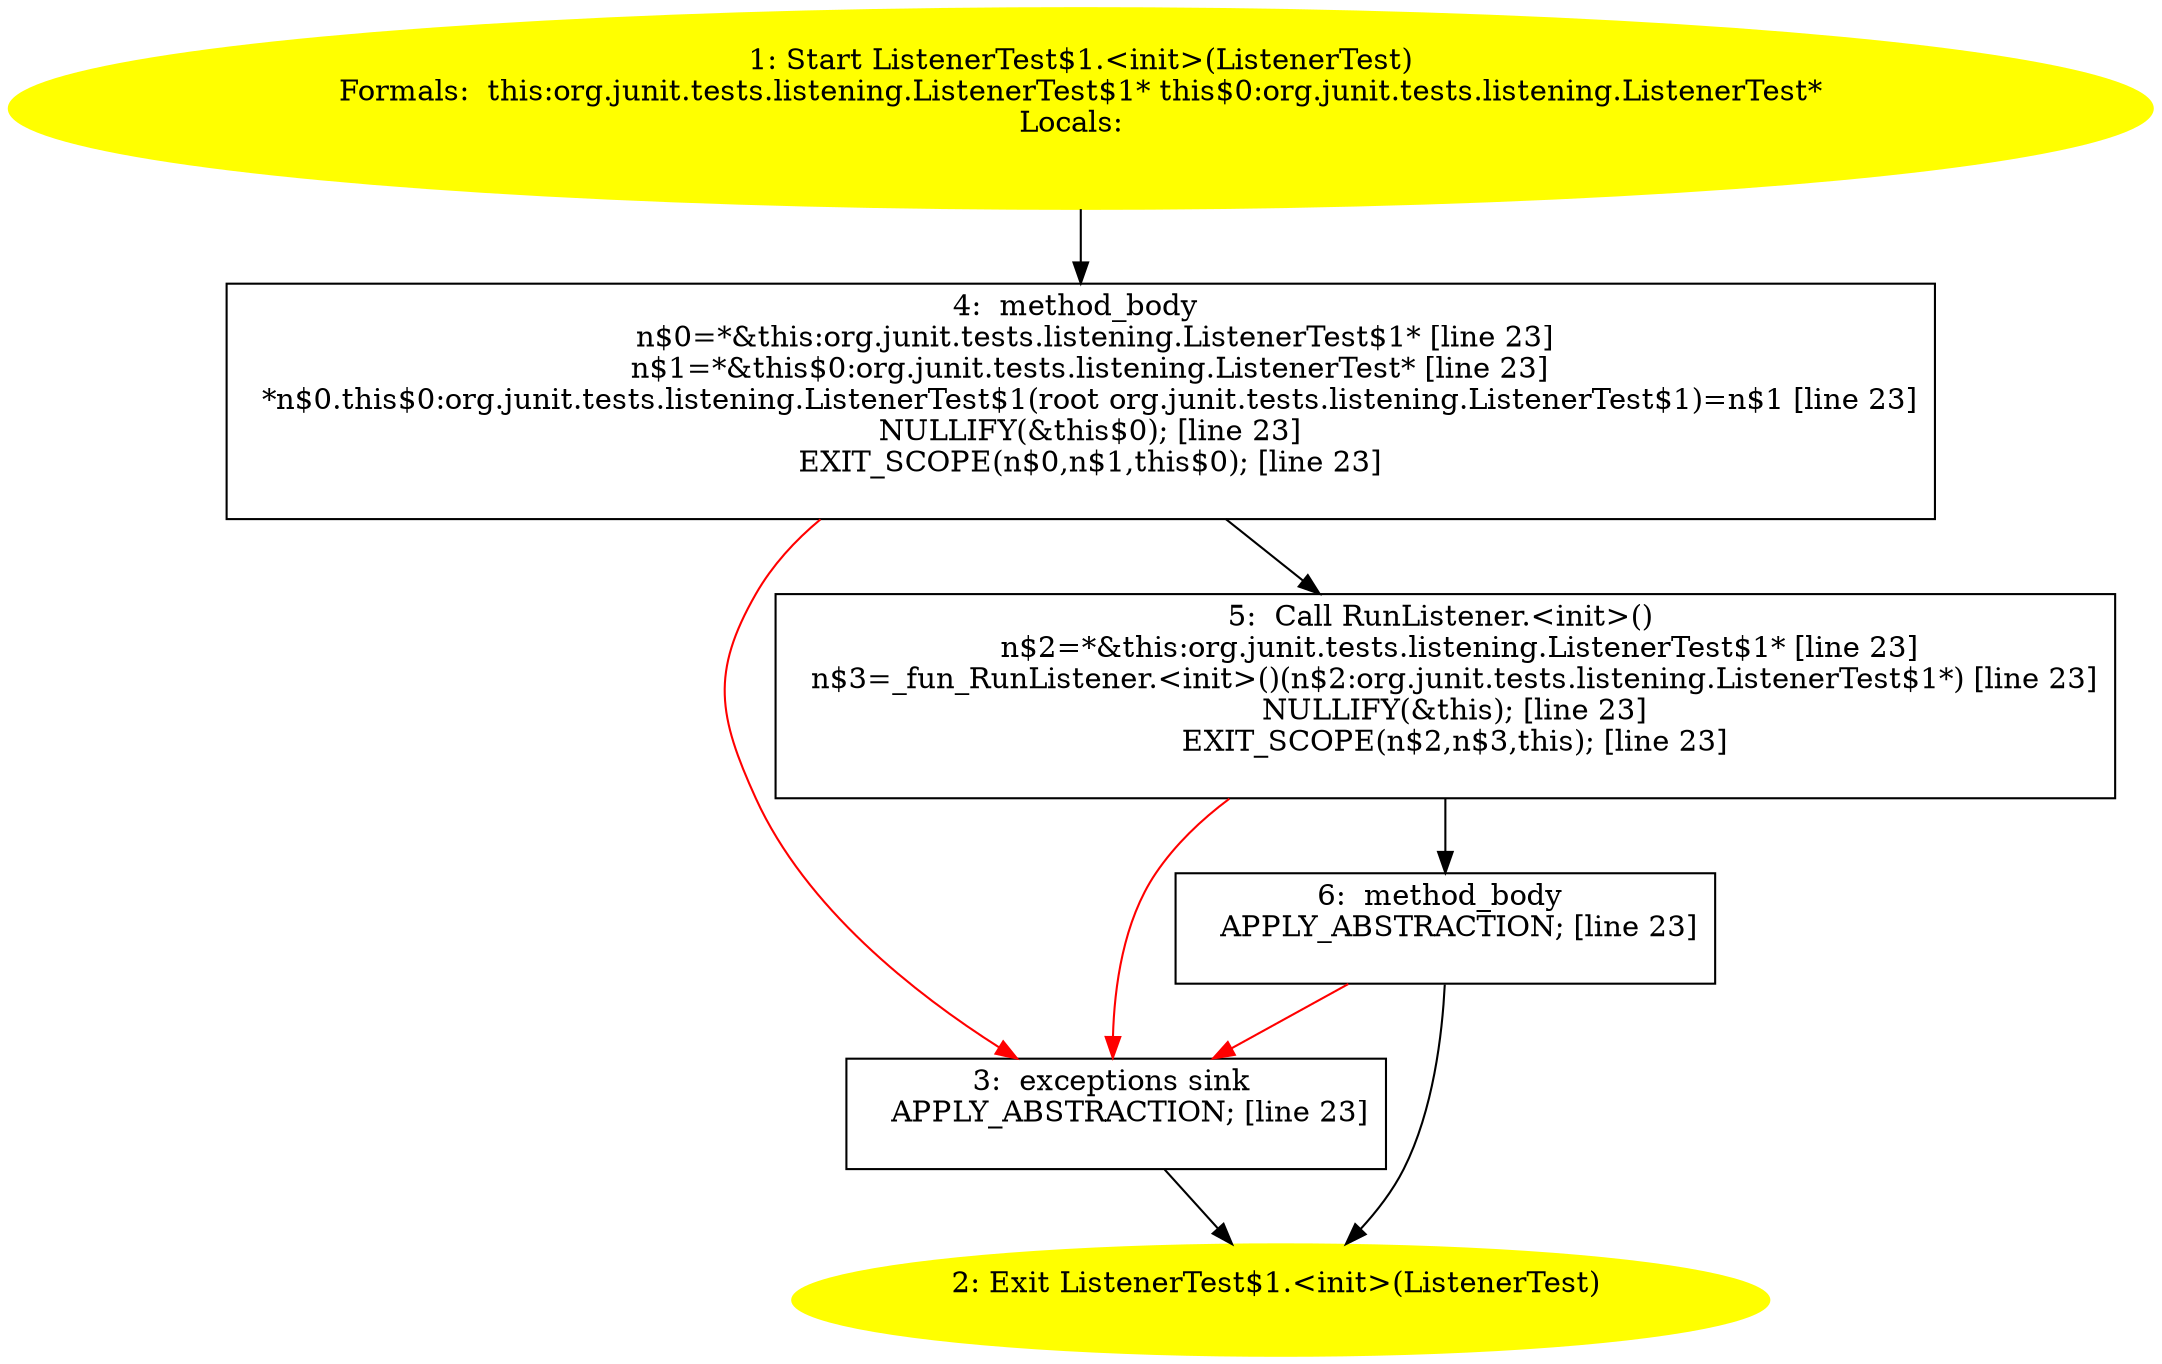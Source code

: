 /* @generated */
digraph cfg {
"org.junit.tests.listening.ListenerTest$1.<init>(org.junit.tests.listening.ListenerTest).420f41c5755d886f098857eac88bb2bb_1" [label="1: Start ListenerTest$1.<init>(ListenerTest)\nFormals:  this:org.junit.tests.listening.ListenerTest$1* this$0:org.junit.tests.listening.ListenerTest*\nLocals:  \n  " color=yellow style=filled]
	

	 "org.junit.tests.listening.ListenerTest$1.<init>(org.junit.tests.listening.ListenerTest).420f41c5755d886f098857eac88bb2bb_1" -> "org.junit.tests.listening.ListenerTest$1.<init>(org.junit.tests.listening.ListenerTest).420f41c5755d886f098857eac88bb2bb_4" ;
"org.junit.tests.listening.ListenerTest$1.<init>(org.junit.tests.listening.ListenerTest).420f41c5755d886f098857eac88bb2bb_2" [label="2: Exit ListenerTest$1.<init>(ListenerTest) \n  " color=yellow style=filled]
	

"org.junit.tests.listening.ListenerTest$1.<init>(org.junit.tests.listening.ListenerTest).420f41c5755d886f098857eac88bb2bb_3" [label="3:  exceptions sink \n   APPLY_ABSTRACTION; [line 23]\n " shape="box"]
	

	 "org.junit.tests.listening.ListenerTest$1.<init>(org.junit.tests.listening.ListenerTest).420f41c5755d886f098857eac88bb2bb_3" -> "org.junit.tests.listening.ListenerTest$1.<init>(org.junit.tests.listening.ListenerTest).420f41c5755d886f098857eac88bb2bb_2" ;
"org.junit.tests.listening.ListenerTest$1.<init>(org.junit.tests.listening.ListenerTest).420f41c5755d886f098857eac88bb2bb_4" [label="4:  method_body \n   n$0=*&this:org.junit.tests.listening.ListenerTest$1* [line 23]\n  n$1=*&this$0:org.junit.tests.listening.ListenerTest* [line 23]\n  *n$0.this$0:org.junit.tests.listening.ListenerTest$1(root org.junit.tests.listening.ListenerTest$1)=n$1 [line 23]\n  NULLIFY(&this$0); [line 23]\n  EXIT_SCOPE(n$0,n$1,this$0); [line 23]\n " shape="box"]
	

	 "org.junit.tests.listening.ListenerTest$1.<init>(org.junit.tests.listening.ListenerTest).420f41c5755d886f098857eac88bb2bb_4" -> "org.junit.tests.listening.ListenerTest$1.<init>(org.junit.tests.listening.ListenerTest).420f41c5755d886f098857eac88bb2bb_5" ;
	 "org.junit.tests.listening.ListenerTest$1.<init>(org.junit.tests.listening.ListenerTest).420f41c5755d886f098857eac88bb2bb_4" -> "org.junit.tests.listening.ListenerTest$1.<init>(org.junit.tests.listening.ListenerTest).420f41c5755d886f098857eac88bb2bb_3" [color="red" ];
"org.junit.tests.listening.ListenerTest$1.<init>(org.junit.tests.listening.ListenerTest).420f41c5755d886f098857eac88bb2bb_5" [label="5:  Call RunListener.<init>() \n   n$2=*&this:org.junit.tests.listening.ListenerTest$1* [line 23]\n  n$3=_fun_RunListener.<init>()(n$2:org.junit.tests.listening.ListenerTest$1*) [line 23]\n  NULLIFY(&this); [line 23]\n  EXIT_SCOPE(n$2,n$3,this); [line 23]\n " shape="box"]
	

	 "org.junit.tests.listening.ListenerTest$1.<init>(org.junit.tests.listening.ListenerTest).420f41c5755d886f098857eac88bb2bb_5" -> "org.junit.tests.listening.ListenerTest$1.<init>(org.junit.tests.listening.ListenerTest).420f41c5755d886f098857eac88bb2bb_6" ;
	 "org.junit.tests.listening.ListenerTest$1.<init>(org.junit.tests.listening.ListenerTest).420f41c5755d886f098857eac88bb2bb_5" -> "org.junit.tests.listening.ListenerTest$1.<init>(org.junit.tests.listening.ListenerTest).420f41c5755d886f098857eac88bb2bb_3" [color="red" ];
"org.junit.tests.listening.ListenerTest$1.<init>(org.junit.tests.listening.ListenerTest).420f41c5755d886f098857eac88bb2bb_6" [label="6:  method_body \n   APPLY_ABSTRACTION; [line 23]\n " shape="box"]
	

	 "org.junit.tests.listening.ListenerTest$1.<init>(org.junit.tests.listening.ListenerTest).420f41c5755d886f098857eac88bb2bb_6" -> "org.junit.tests.listening.ListenerTest$1.<init>(org.junit.tests.listening.ListenerTest).420f41c5755d886f098857eac88bb2bb_2" ;
	 "org.junit.tests.listening.ListenerTest$1.<init>(org.junit.tests.listening.ListenerTest).420f41c5755d886f098857eac88bb2bb_6" -> "org.junit.tests.listening.ListenerTest$1.<init>(org.junit.tests.listening.ListenerTest).420f41c5755d886f098857eac88bb2bb_3" [color="red" ];
}
